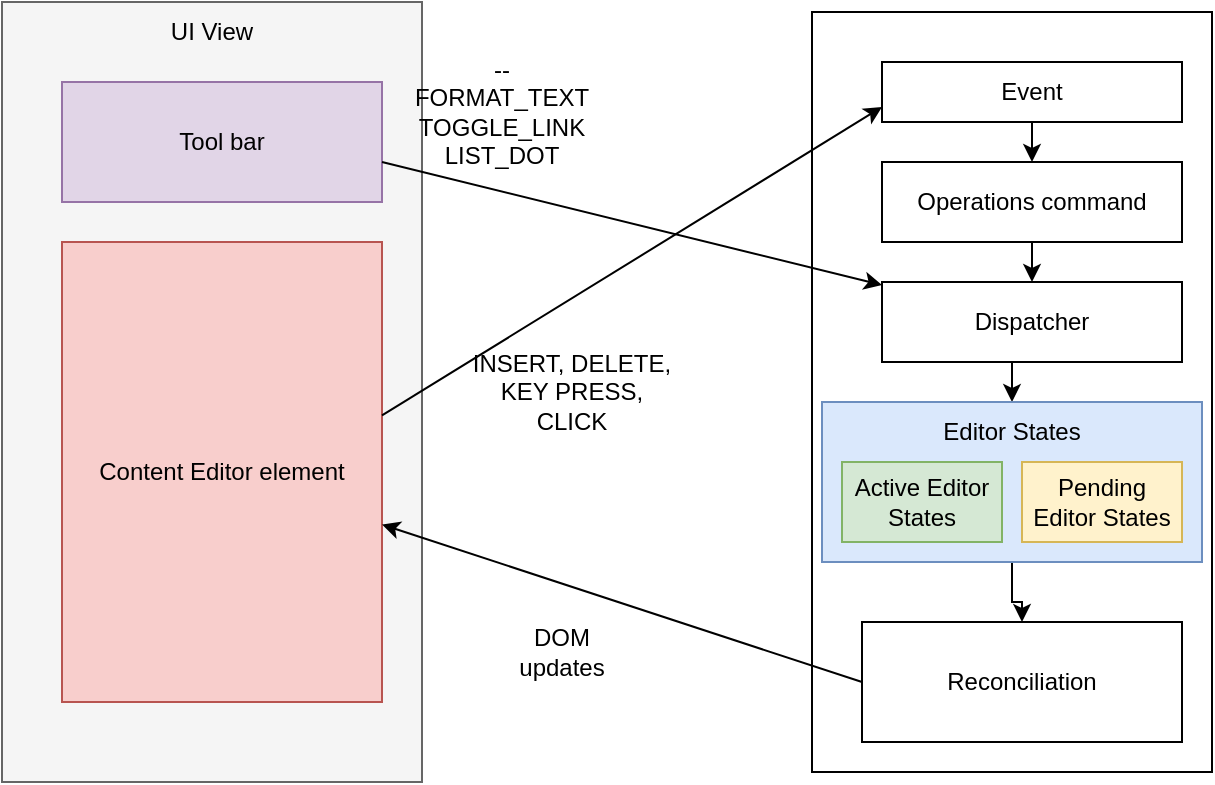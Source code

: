 <mxfile version="28.0.3">
  <diagram name="Page-1" id="7emoJSjGoLU86nidxxyy">
    <mxGraphModel dx="1042" dy="670" grid="1" gridSize="10" guides="1" tooltips="1" connect="1" arrows="1" fold="1" page="1" pageScale="1" pageWidth="850" pageHeight="1100" math="0" shadow="0">
      <root>
        <mxCell id="0" />
        <mxCell id="1" parent="0" />
        <mxCell id="DzHTTifW93qdiQLQO-er-8" value="" style="rounded=0;whiteSpace=wrap;html=1;fillColor=#f5f5f5;fontColor=#333333;strokeColor=#666666;" vertex="1" parent="1">
          <mxGeometry x="80" y="80" width="210" height="390" as="geometry" />
        </mxCell>
        <mxCell id="DzHTTifW93qdiQLQO-er-9" value="Content Editor element" style="rounded=0;whiteSpace=wrap;html=1;fillColor=#f8cecc;strokeColor=#b85450;" vertex="1" parent="1">
          <mxGeometry x="110" y="200" width="160" height="230" as="geometry" />
        </mxCell>
        <mxCell id="DzHTTifW93qdiQLQO-er-10" value="&lt;span&gt;Tool bar&lt;/span&gt;" style="rounded=0;whiteSpace=wrap;html=1;fillColor=#e1d5e7;strokeColor=#9673a6;" vertex="1" parent="1">
          <mxGeometry x="110" y="120" width="160" height="60" as="geometry" />
        </mxCell>
        <mxCell id="DzHTTifW93qdiQLQO-er-11" value="UI View" style="text;html=1;align=center;verticalAlign=middle;whiteSpace=wrap;rounded=0;" vertex="1" parent="1">
          <mxGeometry x="155" y="80" width="60" height="30" as="geometry" />
        </mxCell>
        <mxCell id="DzHTTifW93qdiQLQO-er-16" value="--FORMAT_TEXT&lt;div&gt;TOGGLE_LINK&lt;/div&gt;&lt;div&gt;LIST_DOT&lt;/div&gt;" style="text;html=1;align=center;verticalAlign=middle;whiteSpace=wrap;rounded=0;" vertex="1" parent="1">
          <mxGeometry x="300" y="120" width="60" height="30" as="geometry" />
        </mxCell>
        <mxCell id="DzHTTifW93qdiQLQO-er-19" value="INSERT, DELETE, KEY PRESS, CLICK" style="text;html=1;align=center;verticalAlign=middle;whiteSpace=wrap;rounded=0;" vertex="1" parent="1">
          <mxGeometry x="310" y="260" width="110" height="30" as="geometry" />
        </mxCell>
        <mxCell id="DzHTTifW93qdiQLQO-er-20" value="" style="rounded=0;whiteSpace=wrap;html=1;" vertex="1" parent="1">
          <mxGeometry x="485" y="85" width="200" height="380" as="geometry" />
        </mxCell>
        <mxCell id="DzHTTifW93qdiQLQO-er-39" style="edgeStyle=orthogonalEdgeStyle;rounded=0;orthogonalLoop=1;jettySize=auto;html=1;exitX=0.5;exitY=1;exitDx=0;exitDy=0;entryX=0.5;entryY=0;entryDx=0;entryDy=0;" edge="1" parent="1" source="DzHTTifW93qdiQLQO-er-21" target="DzHTTifW93qdiQLQO-er-26">
          <mxGeometry relative="1" as="geometry" />
        </mxCell>
        <mxCell id="DzHTTifW93qdiQLQO-er-21" value="Event" style="rounded=0;whiteSpace=wrap;html=1;" vertex="1" parent="1">
          <mxGeometry x="520" y="110" width="150" height="30" as="geometry" />
        </mxCell>
        <mxCell id="DzHTTifW93qdiQLQO-er-40" style="edgeStyle=orthogonalEdgeStyle;rounded=0;orthogonalLoop=1;jettySize=auto;html=1;exitX=0.5;exitY=1;exitDx=0;exitDy=0;entryX=0.5;entryY=0;entryDx=0;entryDy=0;" edge="1" parent="1" source="DzHTTifW93qdiQLQO-er-26" target="DzHTTifW93qdiQLQO-er-33">
          <mxGeometry relative="1" as="geometry" />
        </mxCell>
        <mxCell id="DzHTTifW93qdiQLQO-er-26" value="Operations command" style="rounded=0;whiteSpace=wrap;html=1;" vertex="1" parent="1">
          <mxGeometry x="520" y="160" width="150" height="40" as="geometry" />
        </mxCell>
        <mxCell id="DzHTTifW93qdiQLQO-er-44" style="edgeStyle=orthogonalEdgeStyle;rounded=0;orthogonalLoop=1;jettySize=auto;html=1;exitX=0.5;exitY=1;exitDx=0;exitDy=0;entryX=0.5;entryY=0;entryDx=0;entryDy=0;" edge="1" parent="1" source="DzHTTifW93qdiQLQO-er-33" target="DzHTTifW93qdiQLQO-er-42">
          <mxGeometry relative="1" as="geometry" />
        </mxCell>
        <mxCell id="DzHTTifW93qdiQLQO-er-33" value="Dispatcher" style="rounded=0;whiteSpace=wrap;html=1;" vertex="1" parent="1">
          <mxGeometry x="520" y="220" width="150" height="40" as="geometry" />
        </mxCell>
        <mxCell id="DzHTTifW93qdiQLQO-er-34" value="" style="endArrow=classic;html=1;rounded=0;entryX=0;entryY=0.75;entryDx=0;entryDy=0;exitX=1;exitY=0.377;exitDx=0;exitDy=0;exitPerimeter=0;" edge="1" parent="1" source="DzHTTifW93qdiQLQO-er-9" target="DzHTTifW93qdiQLQO-er-21">
          <mxGeometry width="50" height="50" relative="1" as="geometry">
            <mxPoint x="280" y="280" as="sourcePoint" />
            <mxPoint x="330" y="230" as="targetPoint" />
          </mxGeometry>
        </mxCell>
        <mxCell id="DzHTTifW93qdiQLQO-er-41" value="" style="endArrow=classic;html=1;rounded=0;" edge="1" parent="1" target="DzHTTifW93qdiQLQO-er-33">
          <mxGeometry width="50" height="50" relative="1" as="geometry">
            <mxPoint x="270" y="160" as="sourcePoint" />
            <mxPoint x="320" y="110" as="targetPoint" />
          </mxGeometry>
        </mxCell>
        <mxCell id="DzHTTifW93qdiQLQO-er-49" style="edgeStyle=orthogonalEdgeStyle;rounded=0;orthogonalLoop=1;jettySize=auto;html=1;exitX=0.5;exitY=1;exitDx=0;exitDy=0;" edge="1" parent="1" source="DzHTTifW93qdiQLQO-er-42" target="DzHTTifW93qdiQLQO-er-48">
          <mxGeometry relative="1" as="geometry" />
        </mxCell>
        <mxCell id="DzHTTifW93qdiQLQO-er-42" value="" style="rounded=0;whiteSpace=wrap;html=1;fillColor=#dae8fc;strokeColor=#6c8ebf;" vertex="1" parent="1">
          <mxGeometry x="490" y="280" width="190" height="80" as="geometry" />
        </mxCell>
        <mxCell id="DzHTTifW93qdiQLQO-er-45" value="Editor States" style="text;html=1;align=center;verticalAlign=middle;whiteSpace=wrap;rounded=0;" vertex="1" parent="1">
          <mxGeometry x="540" y="280" width="90" height="30" as="geometry" />
        </mxCell>
        <mxCell id="DzHTTifW93qdiQLQO-er-46" value="Active Editor States" style="rounded=0;whiteSpace=wrap;html=1;fillColor=#d5e8d4;strokeColor=#82b366;" vertex="1" parent="1">
          <mxGeometry x="500" y="310" width="80" height="40" as="geometry" />
        </mxCell>
        <mxCell id="DzHTTifW93qdiQLQO-er-47" value="Pending Editor States" style="rounded=0;whiteSpace=wrap;html=1;fillColor=#fff2cc;strokeColor=#d6b656;" vertex="1" parent="1">
          <mxGeometry x="590" y="310" width="80" height="40" as="geometry" />
        </mxCell>
        <mxCell id="DzHTTifW93qdiQLQO-er-48" value="Reconciliation" style="rounded=0;whiteSpace=wrap;html=1;" vertex="1" parent="1">
          <mxGeometry x="510" y="390" width="160" height="60" as="geometry" />
        </mxCell>
        <mxCell id="DzHTTifW93qdiQLQO-er-50" value="" style="endArrow=classic;html=1;rounded=0;exitX=0;exitY=0.5;exitDx=0;exitDy=0;" edge="1" parent="1" source="DzHTTifW93qdiQLQO-er-48" target="DzHTTifW93qdiQLQO-er-9">
          <mxGeometry width="50" height="50" relative="1" as="geometry">
            <mxPoint x="460" y="270" as="sourcePoint" />
            <mxPoint x="510" y="220" as="targetPoint" />
          </mxGeometry>
        </mxCell>
        <mxCell id="DzHTTifW93qdiQLQO-er-52" value="DOM updates" style="text;html=1;align=center;verticalAlign=middle;whiteSpace=wrap;rounded=0;" vertex="1" parent="1">
          <mxGeometry x="330" y="390" width="60" height="30" as="geometry" />
        </mxCell>
      </root>
    </mxGraphModel>
  </diagram>
</mxfile>
